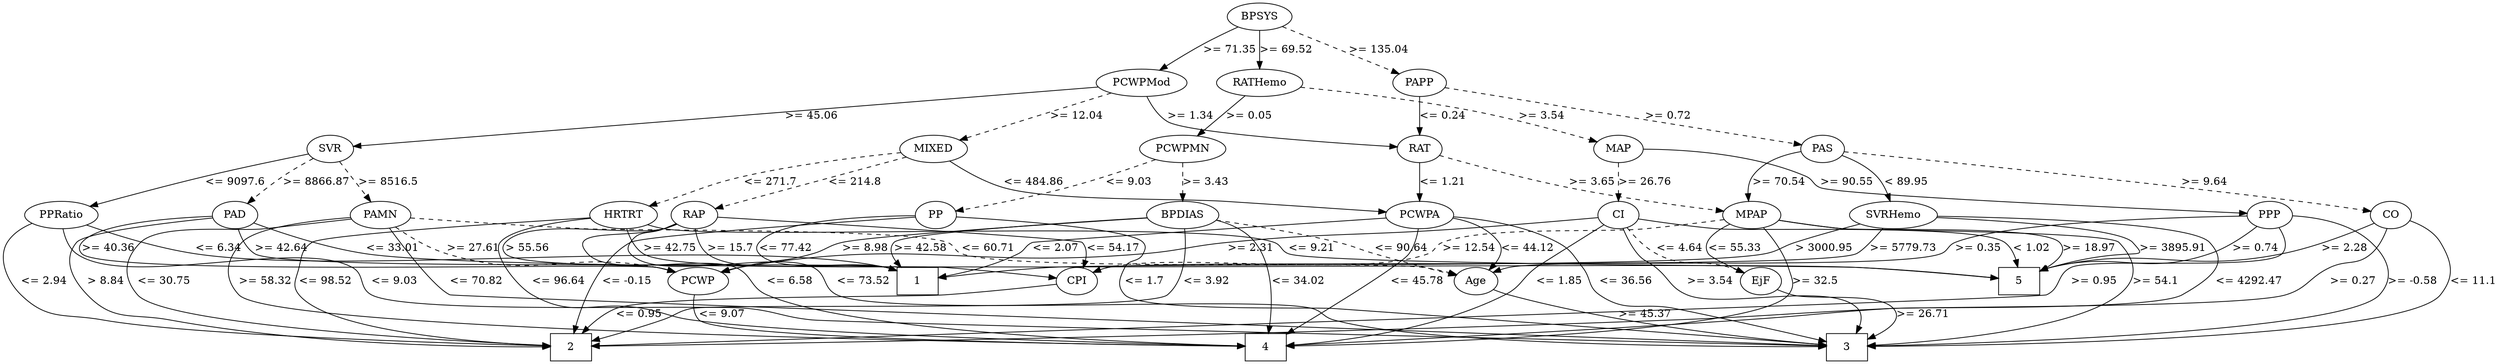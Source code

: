strict digraph G {
	graph [bb="0,0,2785.7,471"];
	node [label="\N"];
	1	[height=0.5,
		pos="810.69,105",
		shape=box,
		width=0.75];
	2	[height=0.5,
		pos="1042.7,18",
		shape=box,
		width=0.75];
	3	[height=0.5,
		pos="1974.7,18",
		shape=box,
		width=0.75];
	4	[height=0.5,
		pos="873.69,18",
		shape=box,
		width=0.75];
	5	[height=0.5,
		pos="2140.7,105",
		shape=box,
		width=0.75];
	RAP	[height=0.5,
		pos="251.69,192",
		width=0.77778];
	RAP -> 1	[label=">= 15.7",
		lp="318.19,148.5",
		op=">=",
		param=15.7,
		pos="e,783.34,118.9 260.95,174.77 268.61,163.07 280.65,148.15 295.69,141 343.3,118.38 718.21,134.27 769.69,123 770.96,122.72 772.24,122.41 \
773.53,122.06",
		style=solid];
	RAP -> 3	[label="<= 73.52",
		lp="1417.7,105",
		op="<=",
		param=73.52,
		pos="e,1947.7,19.254 272.3,179.74 277.5,177.41 283.18,175.27 288.69,174 465.88,133.2 930.84,202.2 1106.7,156 1120.3,152.41 1121.1,144.97 \
1134.7,141 1183.9,126.59 1319.8,147.7 1364.7,123 1382.2,113.36 1375.1,98.24 1391.7,87 1437.8,55.674 1457.8,63.482 1512.7,54 1668.8,\
27.047 1858.2,20.85 1937.2,19.425",
		style=solid];
	RAP -> 4	[label="<= 6.58",
		lp="32.192,105",
		op="<=",
		param=6.58,
		pos="e,846.52,18.953 223.99,188.93 173.35,184.76 68.14,174.14 36.692,156 8.1667,139.55 -12.072,111.71 9.692,87 65.041,24.152 677.58,19.188 \
836.31,18.961",
		style=solid];
	PCWP	[height=0.5,
		pos="175.69,105",
		width=0.97491];
	RAP -> PCWP	[label="> 55.56",
		lp="65.192,148.5",
		op=">",
		param=55.56,
		pos="e,146.26,114.91 223.45,190.56 172.04,189.11 66.394,182.84 43.692,156 39.387,150.91 39.573,146.24 43.692,141 64.607,114.39 84.998,\
131.76 117.69,123 123.81,121.36 130.27,119.55 136.57,117.74",
		style=solid];
	CPI	[height=0.5,
		pos="1328.7,105",
		width=0.75];
	RAP -> CPI	[label="<= 54.17",
		lp="718.69,148.5",
		op="<=",
		param=54.17,
		pos="e,1307.5,116.51 272.71,179.68 277.81,177.4 283.34,175.31 288.69,174 443.85,135.96 490.69,185.53 647.69,156 668.41,152.1 671.94,144.69 \
692.69,141 822.93,117.84 1158.4,150.79 1287.7,123 1291.1,122.27 1294.6,121.26 1298,120.1",
		style=solid];
	PCWP -> 4	[label="<= 9.07",
		lp="350.19,61.5",
		op="<=",
		param=9.07,
		pos="e,846.58,19.828 202.05,93.05 231.95,81.176 282.42,62.75 327.69,54 425.52,35.094 729.7,23.669 836.31,20.161",
		style=solid];
	CPI -> 2	[label="<= 0.95",
		lp="1251.2,61.5",
		op="<=",
		param=0.95,
		pos="e,1069.8,25.383 1306.8,94.323 1300.6,91.786 1294,89.159 1287.7,87 1215.2,62.009 1128.2,39.617 1079.9,27.808",
		style=solid];
	PAS	[height=0.5,
		pos="2265.7,279",
		width=0.75];
	CO	[height=0.5,
		pos="2578.7,192",
		width=0.75];
	PAS -> CO	[label=">= 9.64",
		lp="2463.2,235.5",
		op=">=",
		param=9.64,
		pos="e,2553.8,199.76 2290.3,271.33 2345.5,256.32 2479.9,219.82 2543.8,202.47",
		style=dashed];
	SVRHemo	[height=0.5,
		pos="1706.7,192",
		width=1.3902];
	PAS -> SVRHemo	[label="< 89.95",
		lp="2252.2,235.5",
		op="<",
		param=89.95,
		pos="e,1742.3,204.74 2251.8,263.33 2238.9,250.01 2220.1,231.87 2210.7,228 2164.9,209.23 1814.5,217.91 1765.7,210 1761.3,209.28 1756.7,\
208.34 1752.1,207.26",
		style=solid];
	MPAP	[height=0.5,
		pos="2298.7,192",
		width=0.97491];
	PAS -> MPAP	[label=">= 70.54",
		lp="2309.7,235.5",
		op=">=",
		param=70.54,
		pos="e,2292.2,209.76 2272.2,261.21 2276.9,249.22 2283.2,232.85 2288.5,219.16",
		style=solid];
	CO -> 2	[label=">= 0.27",
		lp="2641.2,105",
		op=">=",
		param=0.27,
		pos="e,1070,19.5 2599.4,179.79 2607.9,173.93 2617,165.91 2621.7,156 2624.6,149.98 2622.7,147.59 2621.7,141 2617.9,116.13 2621.6,105.66 \
2604.7,87 2579.7,59.391 2564.1,61.915 2527.7,54 2491.2,46.069 1306.9,23.87 1080,19.685",
		style=solid];
	CO -> 3	[label="<= 11.1",
		lp="2763.2,105",
		op="<=",
		param=11.1,
		pos="e,2001.8,18.813 2604.2,185.9 2656.5,174.2 2768.1,142.14 2734.7,87 2718.3,59.956 2702.2,62.32 2671.7,54 2545.8,19.644 2138,18.326 \
2012.1,18.771",
		style=solid];
	CO -> 5	[label=">= 2.28",
		lp="2514.2,148.5",
		op=">=",
		param=2.28,
		pos="e,2167.8,115.72 2557.1,180.92 2530.8,169.11 2484.5,150.02 2442.7,141 2335.1,117.78 2303.9,143.38 2195.7,123 2189.8,121.89 2183.6,\
120.35 2177.6,118.66",
		style=solid];
	SVRHemo -> 1	[label="> 3000.95",
		lp="1010.2,148.5",
		op=">",
		param=3000.95,
		pos="e,837.73,118.22 1657.7,187.68 1602.3,184 1509.6,178.06 1429.7,174 1379.9,171.47 1029.1,171.15 981.69,156 970.07,152.29 970.06,145.44 \
958.69,141 913.77,123.46 898.04,136.32 851.69,123 850.26,122.59 848.8,122.14 847.35,121.67",
		style=solid];
	SVRHemo -> 4	[label="<= 4292.47",
		lp="1260.2,105",
		op="<=",
		param=4292.47,
		pos="e,900.89,31.99 1675.3,177.73 1660.7,171.4 1643.2,163.57 1627.7,156 1615,149.8 1613.3,144.77 1599.7,141 1519.9,118.92 1302.1,159.31 \
1227.7,123 1208.7,113.74 1215.5,96.684 1196.7,87 1120.1,47.49 1087.6,88.647 1003.7,69 971.12,61.372 935.8,47.388 910.2,36.145",
		style=solid];
	SVRHemo -> 5	[label=">= 3895.91",
		lp="1918.2,148.5",
		op=">=",
		param=3895.91,
		pos="e,2113.4,109.74 1744.1,179.95 1751.2,177.92 1758.7,175.85 1765.7,174 1798.8,165.25 1807.7,165.43 1840.7,156 1861,150.2 1865.2,145.79 \
1885.7,141 1886,140.92 2032.4,120.85 2103.2,111.14",
		style=solid];
	SVRHemo -> CPI	[label=">= 5779.73",
		lp="1725.2,148.5",
		op=">=",
		param=5779.73,
		pos="e,1349.9,116.4 1702.1,173.58 1698.1,162.27 1691.2,148.31 1679.7,141 1621.5,103.95 1436.9,138.43 1369.7,123 1366.3,122.22 1362.8,\
121.18 1359.4,120",
		style=solid];
	MPAP -> 3	[label=">= 54.1",
		lp="2708.2,105",
		op=">=",
		param=54.1,
		pos="e,2001.9,19.315 2333.5,188.99 2405.6,184.54 2568.7,172.91 2621.7,156 2650.3,146.86 2665.5,148.92 2680.7,123 2688.8,109.2 2687,101.69 \
2680.7,87 2672.2,67.37 2665.3,62.405 2645.7,54 2587.4,29.078 2144.4,21.245 2011.9,19.448",
		style=solid];
	MPAP -> 4	[label=">= 32.5",
		lp="2490.2,105",
		op=">=",
		param=32.5,
		pos="e,900.86,23.332 2333.7,191.03 2365.6,189.25 2412.2,181.9 2442.7,156 2466.5,135.75 2478.2,109.74 2456.7,87 2434.1,63.147 1899.5,55.26 \
1866.7,54 1484.7,39.323 1388,64.276 1006.7,36 974.21,33.591 937.5,28.737 910.89,24.83",
		style=solid];
	MPAP -> 5	[label=">= 18.97",
		lp="2276.7,148.5",
		op=">=",
		param=18.97,
		pos="e,2167.7,115.26 2280.2,176.44 2266,165.76 2245.8,151.37 2226.7,141 2211.1,132.56 2193.1,124.91 2177.5,118.93",
		style=solid];
	MPAP -> CPI	[label=">= 12.54",
		lp="2088.7,148.5",
		op=">=",
		param=12.54,
		pos="e,1349.9,116.53 2269.3,181.87 2259,178.98 2247.4,176.02 2236.7,174 2160.3,159.67 2134.7,185.25 2062.7,156 2052.7,151.95 2053.8,144.66 \
2043.7,141 1973.3,115.49 1443,138.61 1369.7,123 1366.3,122.27 1362.8,121.27 1359.3,120.11",
		style=dashed];
	EjF	[height=0.5,
		pos="2568.7,105",
		width=0.75];
	MPAP -> EjF	[label="<= 55.33",
		lp="2591.7,148.5",
		op="<=",
		param=55.33,
		pos="e,2569.6,123.26 2334.1,191.05 2397.3,190.39 2525.8,185.36 2557.7,156 2564,150.18 2567.1,141.62 2568.6,133.23",
		style=solid];
	PAD	[height=0.5,
		pos="326.69,192",
		width=0.79437];
	PAD -> 1	[label=">= 42.64",
		lp="385.69,148.5",
		op=">=",
		param=42.64,
		pos="e,783.33,118.87 332.85,174.42 338.1,162.87 346.84,148.28 359.69,141 399.36,118.51 725.18,132.88 769.69,123 770.96,122.72 772.24,\
122.4 773.53,122.05",
		style=solid];
	PAD -> 2	[label="> 8.84",
		lp="113.19,105",
		op=">",
		param=8.84,
		pos="e,1015.5,22.999 305.03,179.86 299.8,177.58 294.14,175.44 288.69,174 248.33,163.34 132.83,183.8 101.69,156 78.699,135.47 73.588,109.47 \
94.692,87 156.81,20.869 819.37,44.59 909.69,36 942.12,32.916 978.83,28.125 1005.5,24.414",
		style=solid];
	PAD -> 5	[label="<= 33.01",
		lp="1426.7,148.5",
		op="<=",
		param=33.01,
		pos="e,2113.7,110.55 354.45,187.1 384.69,183.03 434.52,176.85 477.69,174 527.81,170.69 1334.4,172.95 1381.7,156 1391.8,152.37 1390.6,\
144.68 1400.7,141 1465,117.6 1948.5,128.66 2016.7,123 2046.1,120.56 2079.1,115.94 2103.7,112.13",
		style=solid];
	PAD -> PCWP	[label=">= 40.36",
		lp="135.69,148.5",
		op=">=",
		param=40.36,
		pos="e,146.46,115.31 305.03,179.88 299.79,177.6 294.14,175.45 288.69,174 250.06,163.71 136.51,185.65 109.69,156 96.588,141.51 115.99,\
128.32 137.09,119.12",
		style=solid];
	PAMN	[height=0.5,
		pos="1166.7,192",
		width=1.0139];
	PAMN -> 2	[label="<= 30.75",
		lp="1082.7,105",
		op="<=",
		param=30.75,
		pos="e,1039.6,36.177 1160,174.15 1154.7,163.08 1146.3,149.2 1134.7,141 1105.6,120.5 1080.7,149.3 1056.7,123 1038,102.45 1036.6,69.434 \
1038.5,46.124",
		style=solid];
	PAMN -> 3	[label="<= 70.82",
		lp="1595.7,105",
		op="<=",
		param=70.82,
		pos="e,1947.4,23.132 1176,174.37 1183.5,162.79 1195.1,148.19 1209.7,141 1273.4,109.58 1463,149.89 1528.7,123 1551.1,113.82 1547.8,97.526 \
1569.7,87 1644.5,50.936 1671.8,67.832 1753.7,54 1818.2,43.103 1893.5,31.389 1937.5,24.653",
		style=solid];
	PAMN -> 4	[label=">= 58.32",
		lp="913.69,105",
		op=">=",
		param=58.32,
		pos="e,871.1,36.116 1130.6,188.38 1089,184.55 1018.9,175.62 961.69,156 948.34,151.42 946.51,146.92 933.69,141 913.76,131.8 901.25,140.26 \
887.69,123 870.69,101.36 868.88,69.038 870.25,46.183",
		style=solid];
	PAMN -> PCWP	[label=">= 27.61",
		lp="621.69,148.5",
		op=">=",
		param=27.61,
		pos="e,209.55,109.94 1130.8,188.29 1083.7,184.77 998.53,178.56 925.69,174 779.09,164.83 742.01,168.9 595.69,156 540.83,151.16 527.37,\
147.56 472.69,141 382.91,130.24 277.83,117.92 219.82,111.14",
		style=dashed];
	Age	[height=0.5,
		pos="1657.7,105",
		width=0.75];
	PAMN -> Age	[label="<= 60.71",
		lp="1355.7,148.5",
		op="<=",
		param=60.71,
		pos="e,1636.4,116.38 1197,181.85 1220.2,174.82 1253,164.86 1281.7,156 1303,149.41 1307.7,145.06 1329.7,141 1455.4,117.77 1492.2,151.87 \
1616.7,123 1620.1,122.21 1623.6,121.17 1627,119.98",
		style=dashed];
	Age -> 3	[label=">= 45.37",
		lp="1836.7,61.5",
		op=">=",
		param=45.37,
		pos="e,1947.7,24.237 1679.6,94.202 1685.7,91.665 1692.4,89.068 1698.7,87 1782.6,59.428 1884.2,37.159 1937.6,26.263",
		style=solid];
	PCWPMod	[height=0.5,
		pos="1179.7,366",
		width=1.4444];
	MIXED	[height=0.5,
		pos="898.69,279",
		width=1.125];
	PCWPMod -> MIXED	[label=">= 12.04",
		lp="1082.7,322.5",
		op=">=",
		param=12.04,
		pos="e,931.2,289.83 1141.8,353.54 1089.5,337.71 995.41,309.26 940.9,292.77",
		style=dashed];
	SVR	[height=0.5,
		pos="1102.7,279",
		width=0.77778];
	PCWPMod -> SVR	[label=">= 45.06",
		lp="1172.7,322.5",
		op=">=",
		param=45.06,
		pos="e,1116.2,294.92 1164.8,348.61 1153,335.5 1136.2,316.99 1123.1,302.49",
		style=solid];
	RAT	[height=0.5,
		pos="1408.7,279",
		width=0.76389];
	PCWPMod -> RAT	[label=">= 1.34",
		lp="1284.2,322.5",
		op=">=",
		param=1.34,
		pos="e,1387.2,290.5 1200.5,349.24 1216.4,337.94 1239.3,323.32 1261.7,315 1307.3,298.02 1323,310.83 1369.7,297 1372.3,296.22 1375,295.31 \
1377.7,294.32",
		style=solid];
	MIXED -> RAP	[label="<= 214.8",
		lp="462.69,235.5",
		op="<=",
		param=214.8,
		pos="e,272.77,204.09 858.25,277.91 759.21,276.74 497.38,267.95 288.69,210 286.53,209.4 284.34,208.69 282.16,207.9",
		style=dashed];
	PCWPA	[height=0.5,
		pos="1378.7,192",
		width=1.1555];
	MIXED -> PCWPA	[label="<= 484.86",
		lp="1268.7,235.5",
		op="<=",
		param=484.86,
		pos="e,1343.8,201.94 938.16,274.66 992.91,269.67 1094.9,259.1 1180.7,243 1188.3,241.57 1278,218.73 1334.1,204.42",
		style=solid];
	HRTRT	[height=0.5,
		pos="744.69,192",
		width=1.1013];
	MIXED -> HRTRT	[label="<= 271.7",
		lp="797.69,235.5",
		op="<=",
		param=271.7,
		pos="e,750.01,210.15 858.94,275.16 831.87,271.42 796.56,262.8 771.69,243 764.07,236.93 758.3,228.1 754.1,219.54",
		style=dashed];
	SVR -> PAD	[label=">= 8866.87",
		lp="896.19,235.5",
		op=">=",
		param=8866.87,
		pos="e,354.47,196.63 1075.1,275.88 1030.2,272.01 938.82,262.35 863.69,243 845.31,238.26 842.28,231.87 823.69,228 672.94,196.6 631.16,\
222.62 477.69,210 439.12,206.83 395.17,201.71 364.67,197.92",
		style=dashed];
	SVR -> PAMN	[label=">= 8516.5",
		lp="1151.7,235.5",
		op=">=",
		param=8516.5,
		pos="e,1145,206.75 1107,261.14 1110.2,250.89 1115.3,237.9 1122.7,228 1126.7,222.66 1131.7,217.67 1136.8,213.24",
		style=dashed];
	PPRatio	[height=0.5,
		pos="876.69,192",
		width=1.1013];
	SVR -> PPRatio	[label="<= 9097.6",
		lp="990.69,235.5",
		op="<=",
		param=9097.6,
		pos="e,897.47,207.53 1075.7,273.7 1046.8,268.54 999.87,258.58 961.69,243 942.35,235.1 922.13,223.37 906.26,213.26",
		style=solid];
	RAT -> MPAP	[label=">= 3.65",
		lp="2109.2,235.5",
		op=">=",
		param=3.65,
		pos="e,2269.3,202.03 1436.1,277.52 1553.3,275.35 2008,265.52 2067.7,243 2077.8,239.2 2076.8,232.13 2086.7,228 2148.7,202.23 2170.8,222.91 \
2236.7,210 2244.2,208.54 2252,206.65 2259.6,204.67",
		style=dashed];
	RAT -> PCWPA	[label="<= 1.21",
		lp="1418.2,235.5",
		op="<=",
		param=1.21,
		pos="e,1384.7,210.05 1402.8,261.21 1398.6,249.41 1392.9,233.38 1388.2,219.82",
		style=solid];
	PCWPA -> 1	[label="<= 2.07",
		lp="936.19,148.5",
		op="<=",
		param=2.07,
		pos="e,837.96,122.91 1338.9,186.49 1305.1,182.76 1255.3,177.53 1211.7,174 1079.4,163.28 1042,189.61 913.69,156 890.39,149.9 866.07,138.37 \
846.92,127.92",
		style=solid];
	PCWPA -> 3	[label="<= 36.56",
		lp="1912.7,105",
		op="<=",
		param=36.56,
		pos="e,1950.2,36.038 1419.8,188.55 1504.8,183.26 1697.4,170.12 1761.7,156 1804.5,146.6 1818.3,147.49 1854.7,123 1872.4,111.04 1871,101.61 \
1886.7,87 1903.9,70.956 1924.6,54.789 1941.7,42.247",
		style=solid];
	PCWPA -> 4	[label="<= 45.78",
		lp="1170.7,105",
		op="<=",
		param=45.78,
		pos="e,885.68,36.465 1375.8,173.77 1372.9,162.54 1367.3,148.61 1356.7,141 1318.2,113.51 1187.6,142.93 1144.7,123 1124.2,113.46 1129.2,\
96.657 1108.7,87 1033.6,51.554 997.62,104.82 922.69,69 910.87,63.348 900.31,53.588 892.06,44.184",
		style=solid];
	PCWPA -> Age	[label="<= 44.12",
		lp="1649.7,148.5",
		op="<=",
		param=44.12,
		pos="e,1645.4,121.26 1420.4,191.52 1467.1,190.55 1543.8,184.21 1602.7,156 1616.2,149.52 1628.8,138.6 1638.5,128.62",
		style=solid];
	PCWPMN	[height=0.5,
		pos="1310.7,279",
		width=1.3902];
	BPDIAS	[height=0.5,
		pos="528.69,192",
		width=1.1735];
	PCWPMN -> BPDIAS	[label=">= 3.43",
		lp="1088.2,235.5",
		op=">=",
		param=3.43,
		pos="e,569.14,197.64 1262.8,273.64 1213.1,268.54 1133.3,258.72 1065.7,243 1044.7,238.13 1040.8,231.96 1019.7,228 877.94,201.42 839.47,\
221.31 695.69,210 656.63,206.93 612.54,202.39 579.47,198.78",
		style=dashed];
	PP	[height=0.5,
		pos="1801.7,192",
		width=0.75];
	PCWPMN -> PP	[label="<= 9.03",
		lp="1366.2,235.5",
		op="<=",
		param=9.03,
		pos="e,1781.7,204.18 1317.1,260.92 1322.3,249.45 1331,235.17 1343.7,228 1384.5,204.88 1720.1,221.24 1765.7,210 1767.9,209.46 1770.1,208.79 \
1772.3,208.02",
		style=dashed];
	BPDIAS -> 1	[label=">= 42.58",
		lp="446.69,148.5",
		op=">=",
		param=42.58,
		pos="e,783.32,118.84 488.55,185.91 448.87,179.35 397.21,165.72 420.69,141 447.43,112.85 731.82,131.56 769.69,123 770.96,122.71 772.24,\
122.39 773.52,122.04",
		style=solid];
	BPDIAS -> 2	[label="<= 3.92",
		lp="1012.2,105",
		op="<=",
		param=3.92,
		pos="e,1031.9,36.056 560.89,180.23 579.24,173.79 602.54,165.1 622.69,156 635.56,150.19 637.11,144.86 650.69,141 712.59,123.4 881.1,149.6 \
939.69,123 976.95,106.08 1008.1,69.305 1026.1,44.341",
		style=solid];
	BPDIAS -> 4	[label="<= 34.02",
		lp="520.69,105",
		op="<=",
		param=34.02,
		pos="e,846.53,19.748 487.16,188.57 446.97,184.34 394.47,172.75 411.69,141 432.67,102.32 455.69,107.39 494.69,87 529.14,68.986 538.05,\
63.689 575.69,54 667.4,30.398 779.13,22.667 836.2,20.168",
		style=solid];
	BPDIAS -> PCWP	[label=">= 8.98",
		lp="207.19,148.5",
		op=">=",
		param=8.98,
		pos="e,173.96,123.29 488.26,186.77 455.07,183.3 406.84,178.29 364.69,174 324.7,169.93 214.21,183.29 184.69,156 178.5,150.27 175.68,141.85 \
174.57,133.54",
		style=solid];
	BPDIAS -> Age	[label="<= 90.64",
		lp="1251.7,148.5",
		op="<=",
		param=90.64,
		pos="e,1636.4,116.45 568.79,186.23 602.58,182.38 652.23,177.1 695.69,174 890.47,160.11 940.44,175.92 1134.7,156 1175.5,151.82 1184.9,\
145.28 1225.7,141 1398.7,122.82 1446.9,160.88 1616.7,123 1620.1,122.24 1623.6,121.21 1627,120.04",
		style=dashed];
	PP -> 1	[label="<= 77.42",
		lp="1572.7,148.5",
		op="<=",
		param=77.42,
		pos="e,838.04,118.94 1781.2,179.8 1776.3,177.52 1770.9,175.39 1765.7,174 1671.4,148.74 1638.8,188.59 1546.7,156 1535.5,152.05 1536,144.64 \
1524.7,141 1453.5,118 924.85,138.59 851.69,123 850.42,122.73 849.14,122.42 847.85,122.08",
		style=solid];
	PP -> 2	[label="<= -0.15",
		lp="1817.2,105",
		op="<=",
		param=-0.15,
		pos="e,1070.1,19.783 1801.9,173.83 1801.1,150.21 1795.8,108.22 1769.7,87 1715.8,43.2 1221.9,24.57 1080.4,20.104",
		style=solid];
	PP -> 3	[label="<= 1.7",
		lp="1982.7,105",
		op="<=",
		param=1.7,
		pos="e,1974.4,36.081 1816.2,176.62 1828.4,165.31 1846.9,150.01 1865.7,141 1897.4,125.83 1917,146.98 1942.7,123 1963.9,103.21 1971.2,69.768 \
1973.6,46.154",
		style=solid];
	CI	[height=0.5,
		pos="2080.7,192",
		width=0.75];
	CI -> 3	[label=">= 3.54",
		lp="2322.2,105",
		op=">=",
		param=3.54,
		pos="e,2002.1,19.253 2106,185.38 2122.6,181.81 2144.9,177.26 2164.7,174 2196.1,168.84 2285.7,179.86 2306.7,156 2311.1,151 2308.8,147.33 \
2306.7,141 2297.3,112.64 2291.7,103.39 2266.7,87 2186.8,34.553 2071.3,22.358 2012.4,19.655",
		style=solid];
	CI -> 4	[label="<= 1.85",
		lp="1743.2,105",
		op="<=",
		param=1.85,
		pos="e,900.79,24.657 2067.6,176.23 2056,164.37 2038,148.49 2018.7,141 1956.8,117.04 1779.1,154.45 1720.7,123 1703.1,113.52 1711.4,96.255 \
1693.7,87 1642.8,60.453 1234.8,74.667 1177.7,69 1080.7,59.376 967.84,38.131 910.78,26.677",
		style=solid];
	CI -> 5	[label="< 1.02",
		lp="2145.2,148.5",
		op="<",
		param=1.02,
		pos="e,2135.2,123.12 2097.7,177.99 2104.8,171.89 2112.9,164.17 2118.7,156 2123.8,148.87 2128.1,140.37 2131.5,132.42",
		style=solid];
	CI -> PCWP	[label=">= 2.31",
		lp="1108.2,148.5",
		op=">=",
		param=2.31,
		pos="e,209.79,109.72 2054.1,188.74 2009.4,185.03 1916.5,177.7 1837.7,174 1670.7,166.17 1250.5,183.69 1085.7,156 1064.1,152.37 1060.3,\
144.66 1038.7,141 890.97,115.97 514.27,131.72 364.69,123 315.09,120.11 258.33,114.72 220.07,110.79",
		style=solid];
	CI -> EjF	[label="<= 4.64",
		lp="2416.2,148.5",
		op="<=",
		param=4.64,
		pos="e,2547.4,116.07 2105.9,185.12 2122.5,181.44 2144.8,176.87 2164.7,174 2256.1,160.82 2284.7,187.02 2371.7,156 2382.8,152.02 2382.6,\
145.23 2393.7,141 2449.8,119.5 2469.7,138.64 2527.7,123 2531.1,122.09 2534.5,120.97 2538,119.74",
		style=dashed];
	EjF -> 3	[label=">= 26.71",
		lp="2497.7,61.5",
		op=">=",
		param=26.71,
		pos="e,2001.8,19.428 2546.8,94.313 2540.6,91.776 2534,89.152 2527.7,87 2475.4,69.039 2462.2,63.604 2407.7,54 2262.9,28.477 2087.6,21.53 \
2012.2,19.668",
		style=solid];
	HRTRT -> 2	[label="<= 98.52",
		lp="658.69,105",
		op="<=",
		param=98.52,
		pos="e,1015.5,22.466 705.66,188.58 682.07,184.96 653.42,176.31 636.69,156 617.16,132.29 613.51,111 632.69,87 674.22,35.032 713.21,65.717 \
778.69,54 800.51,50.097 937.75,32.406 1005.3,23.771",
		style=solid];
	HRTRT -> 4	[label="<= 96.64",
		lp="584.69,105",
		op="<=",
		param=96.64,
		pos="e,846.47,20.054 706.39,186.93 663.05,181.66 595.85,171.32 575.69,156 550.54,136.89 542.62,114.19 558.69,87 586.81,39.452 758.96,\
24.798 836.22,20.582",
		style=solid];
	HRTRT -> 5	[label="<= 9.21",
		lp="1498.2,148.5",
		op="<=",
		param=9.21,
		pos="e,2113.7,110.52 778.8,182.62 793.72,179.32 811.47,175.88 827.69,174 897.15,165.96 1391,179.87 1456.7,156 1466.8,152.33 1465.6,144.7 \
1475.7,141 1532.2,120.33 1956.8,128.09 2016.7,123 2046.1,120.51 2079.1,115.88 2103.7,112.09",
		style=solid];
	HRTRT -> CPI	[label=">= 42.75",
		lp="784.69,148.5",
		op=">=",
		param=42.75,
		pos="e,1307.5,116.5 744.64,173.82 745.61,162.61 748.91,148.68 758.69,141 781.82,122.83 1259,129.23 1287.7,123 1291.1,122.26 1294.6,121.25 \
1298,120.08",
		style=solid];
	BPSYS	[height=0.5,
		pos="1310.7,453",
		width=1.0471];
	BPSYS -> PCWPMod	[label=">= 71.35",
		lp="1280.7,409.5",
		op=">=",
		param=71.35,
		pos="e,1202.2,382.27 1288.5,438.35 1278.2,431.94 1265.8,424.15 1254.7,417 1240.1,407.6 1224.1,396.98 1210.7,387.95",
		style=solid];
	RATHemo	[height=0.5,
		pos="1310.7,366",
		width=1.375];
	BPSYS -> RATHemo	[label=">= 69.52",
		lp="1336.7,409.5",
		op=">=",
		param=69.52,
		pos="e,1310.7,384.18 1310.7,434.8 1310.7,423.16 1310.7,407.55 1310.7,394.24",
		style=solid];
	PAPP	[height=0.5,
		pos="1410.7,366",
		width=0.88889];
	BPSYS -> PAPP	[label=">= 135.04",
		lp="1410.7,409.5",
		op=">=",
		param=135.04,
		pos="e,1398.7,382.95 1334.9,438.96 1345.2,432.91 1357,425.24 1366.7,417 1375.9,409.21 1384.9,399.48 1392.3,390.69",
		style=dashed];
	RATHemo -> PCWPMN	[label=">= 0.05",
		lp="1333.2,322.5",
		op=">=",
		param=0.05,
		pos="e,1310.7,297.18 1310.7,347.8 1310.7,336.16 1310.7,320.55 1310.7,307.24",
		style=solid];
	MAP	[height=0.5,
		pos="2014.7,279",
		width=0.84854];
	RATHemo -> MAP	[label=">= 3.54",
		lp="1603.2,322.5",
		op=">=",
		param=3.54,
		pos="e,1984.2,281.31 1346.6,353.56 1354.2,351.46 1362.2,349.47 1369.7,348 1595.4,303.93 1871.6,286.89 1974,281.81",
		style=dashed];
	PAPP -> PAS	[label=">= 0.72",
		lp="1911.2,322.5",
		op=">=",
		param=0.72,
		pos="e,2239.2,282.64 1441.9,361.9 1573.9,348.78 2086.4,297.82 2228.8,283.67",
		style=dashed];
	PAPP -> RAT	[label="<= 0.24",
		lp="1433.2,322.5",
		op="<=",
		param=0.24,
		pos="e,1409.1,297.18 1410.3,347.8 1410,336.16 1409.6,320.55 1409.3,307.24",
		style=solid];
	MAP -> CI	[label=">= 26.76",
		lp="2041.7,235.5",
		op=">=",
		param=26.76,
		pos="e,2055.9,199.52 2011,261.06 2009.6,250.77 2009.7,237.78 2015.7,228 2022.7,216.61 2034.7,208.69 2046.6,203.31",
		style=dashed];
	PPP	[height=0.5,
		pos="2200.7,192",
		width=0.75];
	MAP -> PPP	[label=">= 90.55",
		lp="2182.7,235.5",
		op=">=",
		param=90.55,
		pos="e,2184.4,206.65 2043.7,272.8 2068.9,267.54 2106,258.01 2135.7,243 2144.3,238.66 2161.9,224.99 2176.6,213.04",
		style=solid];
	PPP -> 2	[label=">= 0.95",
		lp="2240.2,105",
		op=">=",
		param=0.95,
		pos="e,1069.9,20.154 2224.6,183.47 2255.5,173.71 2305.4,157.73 2306.7,156 2310.6,150.6 2310.9,146.16 2306.7,141 2281.1,109.76 2253.9,\
140.92 2217.7,123 2196,112.23 2199.1,96.175 2176.7,87 2109.9,59.716 1924.6,74.188 1852.7,69 1777.5,63.575 1758.9,59.39 1683.7,54 \
1454.4,37.571 1178.5,24.898 1080,20.591",
		style=solid];
	PPP -> 3	[label=">= -0.58",
		lp="2432.2,105",
		op=">=",
		param=-0.58,
		pos="e,2001.7,19.722 2223.8,182.56 2233.3,179.41 2244.4,176.1 2254.7,174 2295.2,165.75 2411.9,186.59 2439.7,156 2444.2,151.06 2443.1,\
146.75 2439.7,141 2431.5,126.91 2421.8,131.25 2407.7,123 2381.2,107.47 2376.9,99.252 2348.7,87 2232.9,36.652 2081.4,23.579 2012.1,\
20.187",
		style=solid];
	PPP -> 5	[label=">= 0.74",
		lp="2200.2,148.5",
		op=">=",
		param=0.74,
		pos="e,2154.4,123.26 2190.6,175.03 2184.2,165.12 2175.7,152.17 2167.7,141 2165.5,137.88 2163.1,134.65 2160.7,131.46",
		style=solid];
	PPP -> Age	[label=">= 0.35",
		lp="2021.2,148.5",
		op=">=",
		param=0.35,
		pos="e,1679,116.34 2175.4,185.55 2158.7,182.04 2136.5,177.51 2116.7,174 2064.5,164.74 2050.4,167.95 1998.7,156 1976.9,150.97 1972.7,145.16 \
1950.7,141 1840.4,120.11 1808,148.84 1698.7,123 1695.3,122.2 1691.8,121.14 1688.4,119.95",
		style=solid];
	PPRatio -> 1	[label="<= 6.34",
		lp="843.19,148.5",
		op="<=",
		param=6.34,
		pos="e,810.78,123.06 848.37,179.17 838.19,173.57 827.54,165.9 820.69,156 816.07,149.32 813.48,141 812.05,133.08",
		style=solid];
	PPRatio -> 2	[label="<= 2.94",
		lp="752.19,105",
		op="<=",
		param=2.94,
		pos="e,1015.5,23.115 841.67,183.16 826.91,180.03 809.52,176.57 793.69,174 760.55,168.63 665.97,181.11 643.69,156 639.27,151.01 639.95,\
146.52 643.69,141 655.77,123.16 670.33,134.27 688.69,123 709.36,110.31 708.04,97.923 729.69,87 777.96,62.649 933.47,36.061 1005.5,\
24.681",
		style=solid];
	PPRatio -> 3	[label="<= 9.03",
		lp="1502.2,105",
		op="<=",
		param=9.03,
		pos="e,1947.3,20.275 914.96,187.26 965.06,182.02 1055.5,171.38 1131.7,156 1156.9,150.9 1162.3,145.24 1187.7,141 1244.8,131.46 1395.7,\
148.54 1447.7,123 1466.9,113.56 1461.4,98.074 1479.7,87 1531.8,55.495 1552.7,64.292 1612.7,54 1730,33.887 1870.8,24.417 1936.9,20.822",
		style=solid];
}
